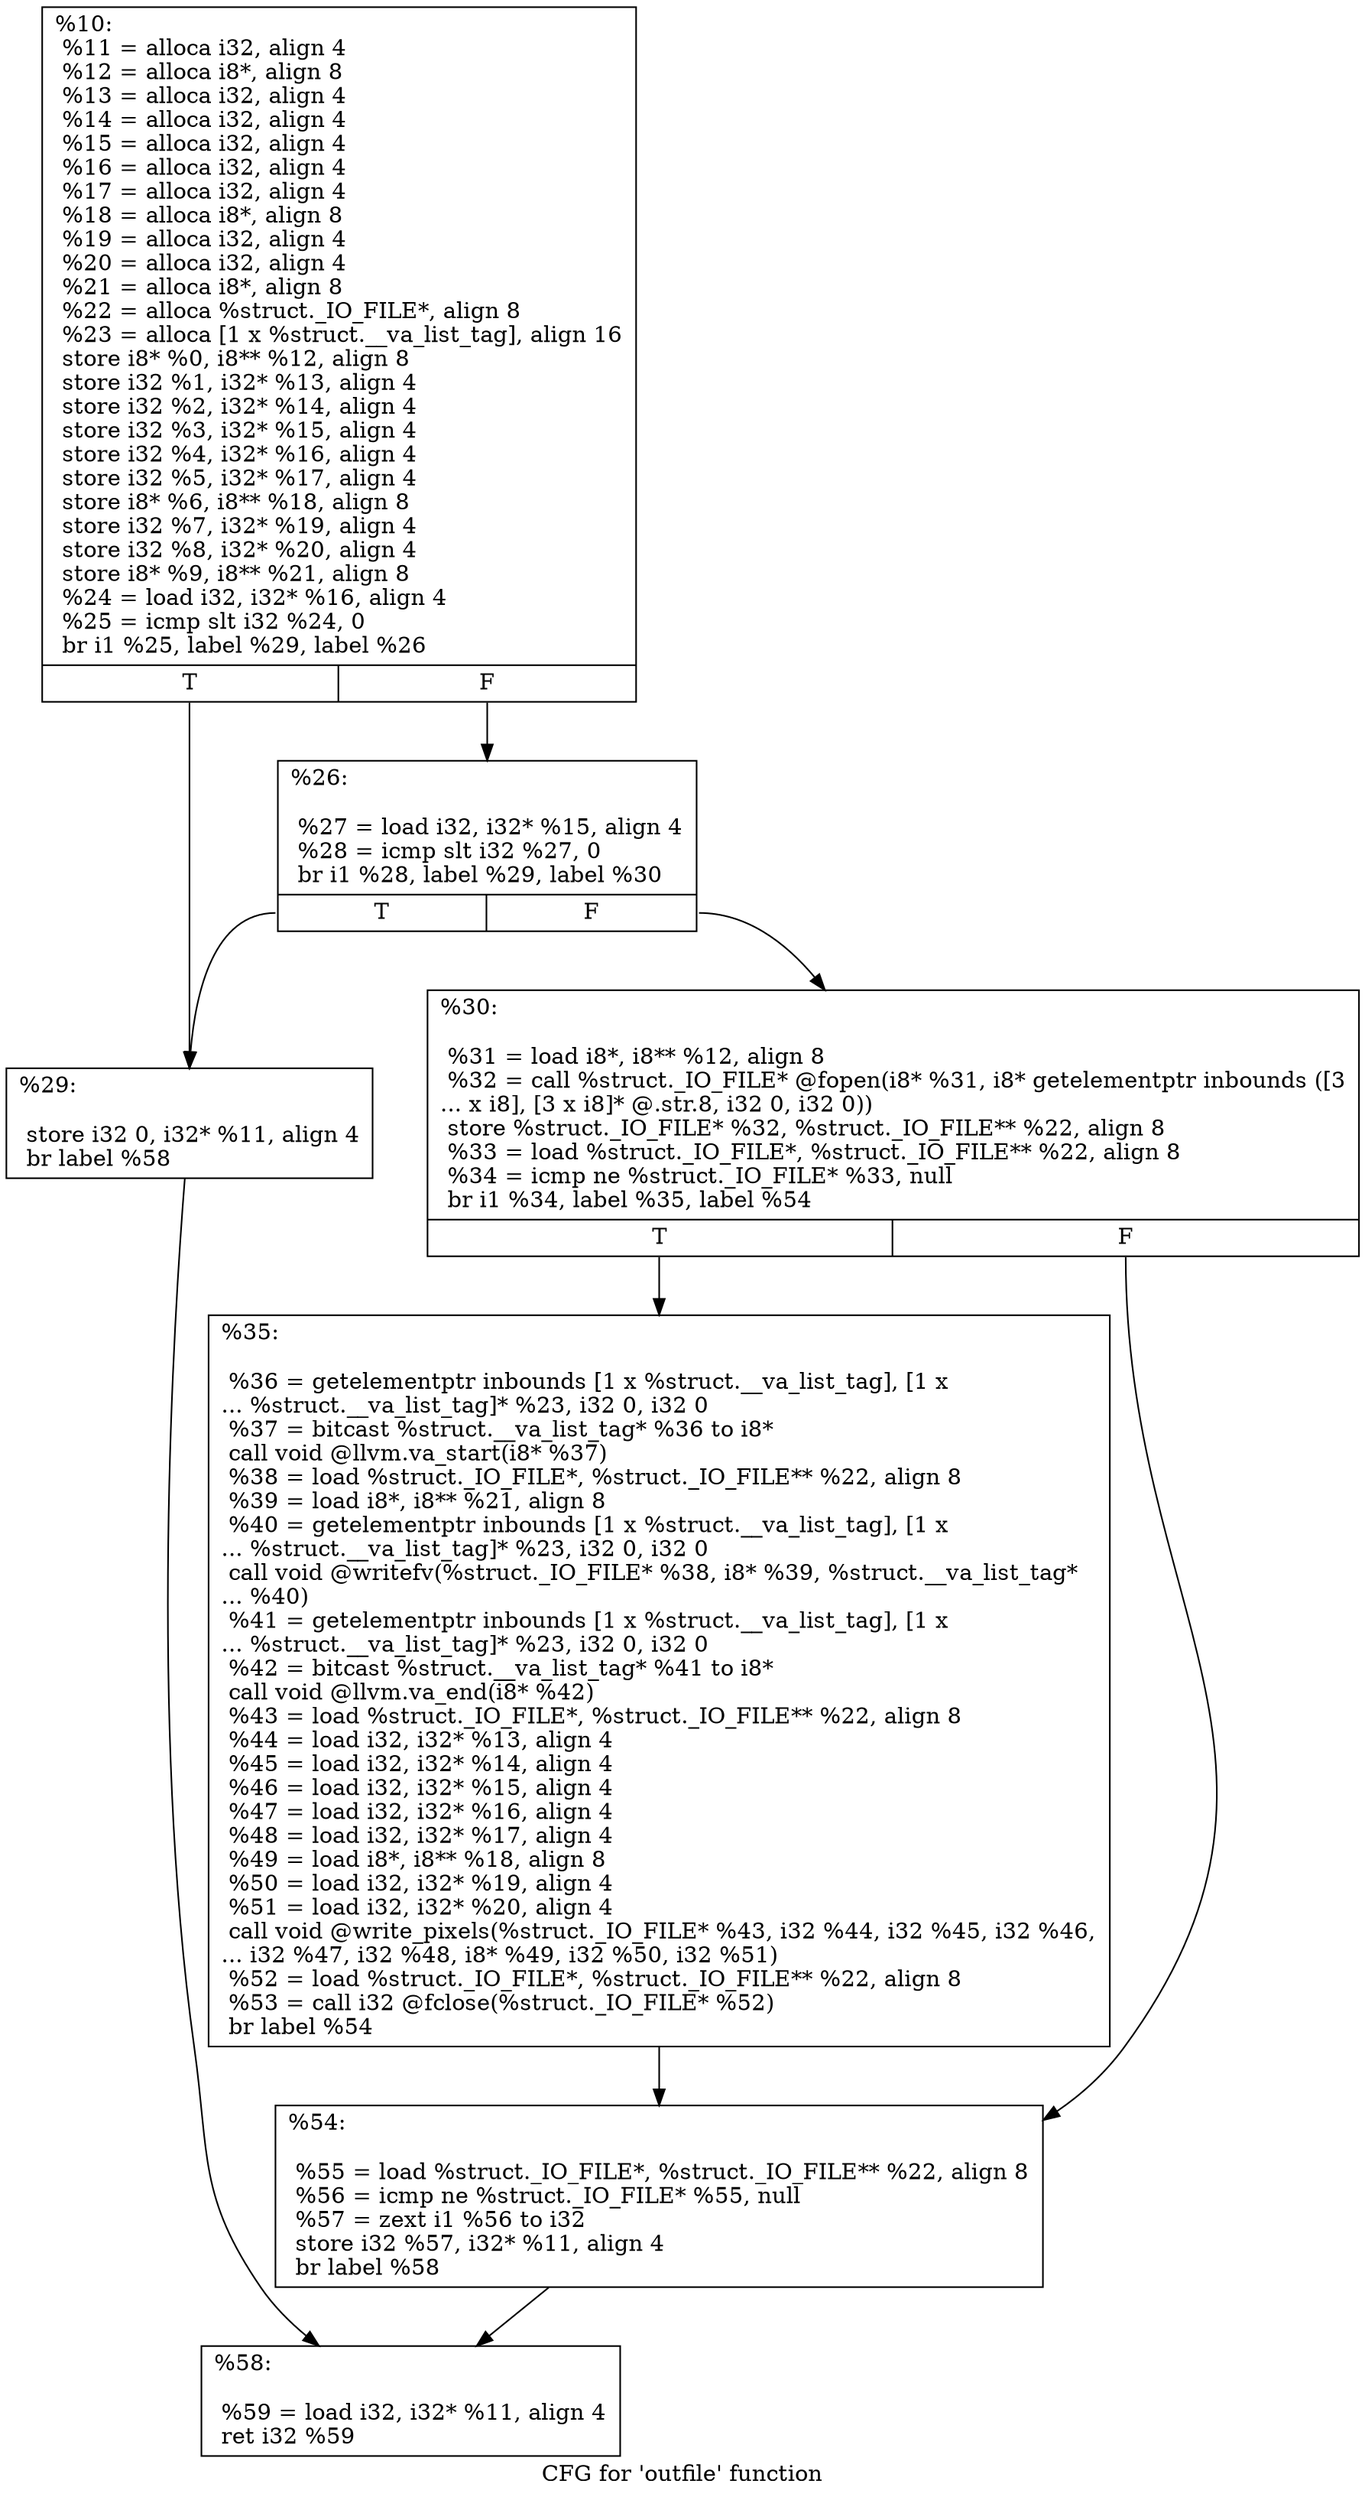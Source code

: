 digraph "CFG for 'outfile' function" {
	label="CFG for 'outfile' function";

	Node0x295cd30 [shape=record,label="{%10:\l  %11 = alloca i32, align 4\l  %12 = alloca i8*, align 8\l  %13 = alloca i32, align 4\l  %14 = alloca i32, align 4\l  %15 = alloca i32, align 4\l  %16 = alloca i32, align 4\l  %17 = alloca i32, align 4\l  %18 = alloca i8*, align 8\l  %19 = alloca i32, align 4\l  %20 = alloca i32, align 4\l  %21 = alloca i8*, align 8\l  %22 = alloca %struct._IO_FILE*, align 8\l  %23 = alloca [1 x %struct.__va_list_tag], align 16\l  store i8* %0, i8** %12, align 8\l  store i32 %1, i32* %13, align 4\l  store i32 %2, i32* %14, align 4\l  store i32 %3, i32* %15, align 4\l  store i32 %4, i32* %16, align 4\l  store i32 %5, i32* %17, align 4\l  store i8* %6, i8** %18, align 8\l  store i32 %7, i32* %19, align 4\l  store i32 %8, i32* %20, align 4\l  store i8* %9, i8** %21, align 8\l  %24 = load i32, i32* %16, align 4\l  %25 = icmp slt i32 %24, 0\l  br i1 %25, label %29, label %26\l|{<s0>T|<s1>F}}"];
	Node0x295cd30:s0 -> Node0x295eac0;
	Node0x295cd30:s1 -> Node0x295eb10;
	Node0x295eb10 [shape=record,label="{%26:\l\l  %27 = load i32, i32* %15, align 4\l  %28 = icmp slt i32 %27, 0\l  br i1 %28, label %29, label %30\l|{<s0>T|<s1>F}}"];
	Node0x295eb10:s0 -> Node0x295eac0;
	Node0x295eb10:s1 -> Node0x295ed10;
	Node0x295eac0 [shape=record,label="{%29:\l\l  store i32 0, i32* %11, align 4\l  br label %58\l}"];
	Node0x295eac0 -> Node0x295ee70;
	Node0x295ed10 [shape=record,label="{%30:\l\l  %31 = load i8*, i8** %12, align 8\l  %32 = call %struct._IO_FILE* @fopen(i8* %31, i8* getelementptr inbounds ([3\l... x i8], [3 x i8]* @.str.8, i32 0, i32 0))\l  store %struct._IO_FILE* %32, %struct._IO_FILE** %22, align 8\l  %33 = load %struct._IO_FILE*, %struct._IO_FILE** %22, align 8\l  %34 = icmp ne %struct._IO_FILE* %33, null\l  br i1 %34, label %35, label %54\l|{<s0>T|<s1>F}}"];
	Node0x295ed10:s0 -> Node0x29608b0;
	Node0x295ed10:s1 -> Node0x2960900;
	Node0x29608b0 [shape=record,label="{%35:\l\l  %36 = getelementptr inbounds [1 x %struct.__va_list_tag], [1 x\l... %struct.__va_list_tag]* %23, i32 0, i32 0\l  %37 = bitcast %struct.__va_list_tag* %36 to i8*\l  call void @llvm.va_start(i8* %37)\l  %38 = load %struct._IO_FILE*, %struct._IO_FILE** %22, align 8\l  %39 = load i8*, i8** %21, align 8\l  %40 = getelementptr inbounds [1 x %struct.__va_list_tag], [1 x\l... %struct.__va_list_tag]* %23, i32 0, i32 0\l  call void @writefv(%struct._IO_FILE* %38, i8* %39, %struct.__va_list_tag*\l... %40)\l  %41 = getelementptr inbounds [1 x %struct.__va_list_tag], [1 x\l... %struct.__va_list_tag]* %23, i32 0, i32 0\l  %42 = bitcast %struct.__va_list_tag* %41 to i8*\l  call void @llvm.va_end(i8* %42)\l  %43 = load %struct._IO_FILE*, %struct._IO_FILE** %22, align 8\l  %44 = load i32, i32* %13, align 4\l  %45 = load i32, i32* %14, align 4\l  %46 = load i32, i32* %15, align 4\l  %47 = load i32, i32* %16, align 4\l  %48 = load i32, i32* %17, align 4\l  %49 = load i8*, i8** %18, align 8\l  %50 = load i32, i32* %19, align 4\l  %51 = load i32, i32* %20, align 4\l  call void @write_pixels(%struct._IO_FILE* %43, i32 %44, i32 %45, i32 %46,\l... i32 %47, i32 %48, i8* %49, i32 %50, i32 %51)\l  %52 = load %struct._IO_FILE*, %struct._IO_FILE** %22, align 8\l  %53 = call i32 @fclose(%struct._IO_FILE* %52)\l  br label %54\l}"];
	Node0x29608b0 -> Node0x2960900;
	Node0x2960900 [shape=record,label="{%54:\l\l  %55 = load %struct._IO_FILE*, %struct._IO_FILE** %22, align 8\l  %56 = icmp ne %struct._IO_FILE* %55, null\l  %57 = zext i1 %56 to i32\l  store i32 %57, i32* %11, align 4\l  br label %58\l}"];
	Node0x2960900 -> Node0x295ee70;
	Node0x295ee70 [shape=record,label="{%58:\l\l  %59 = load i32, i32* %11, align 4\l  ret i32 %59\l}"];
}
